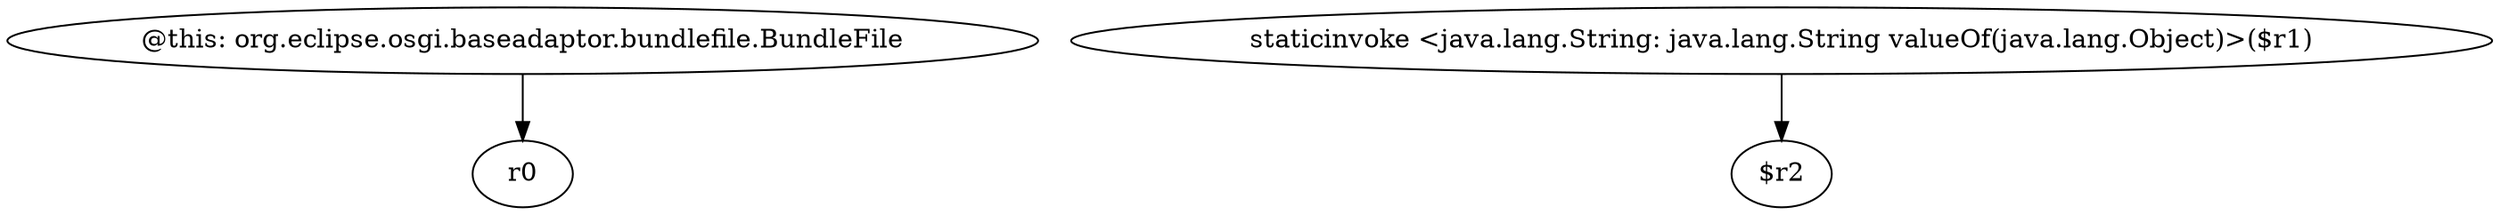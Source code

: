digraph g {
0[label="@this: org.eclipse.osgi.baseadaptor.bundlefile.BundleFile"]
1[label="r0"]
0->1[label=""]
2[label="staticinvoke <java.lang.String: java.lang.String valueOf(java.lang.Object)>($r1)"]
3[label="$r2"]
2->3[label=""]
}